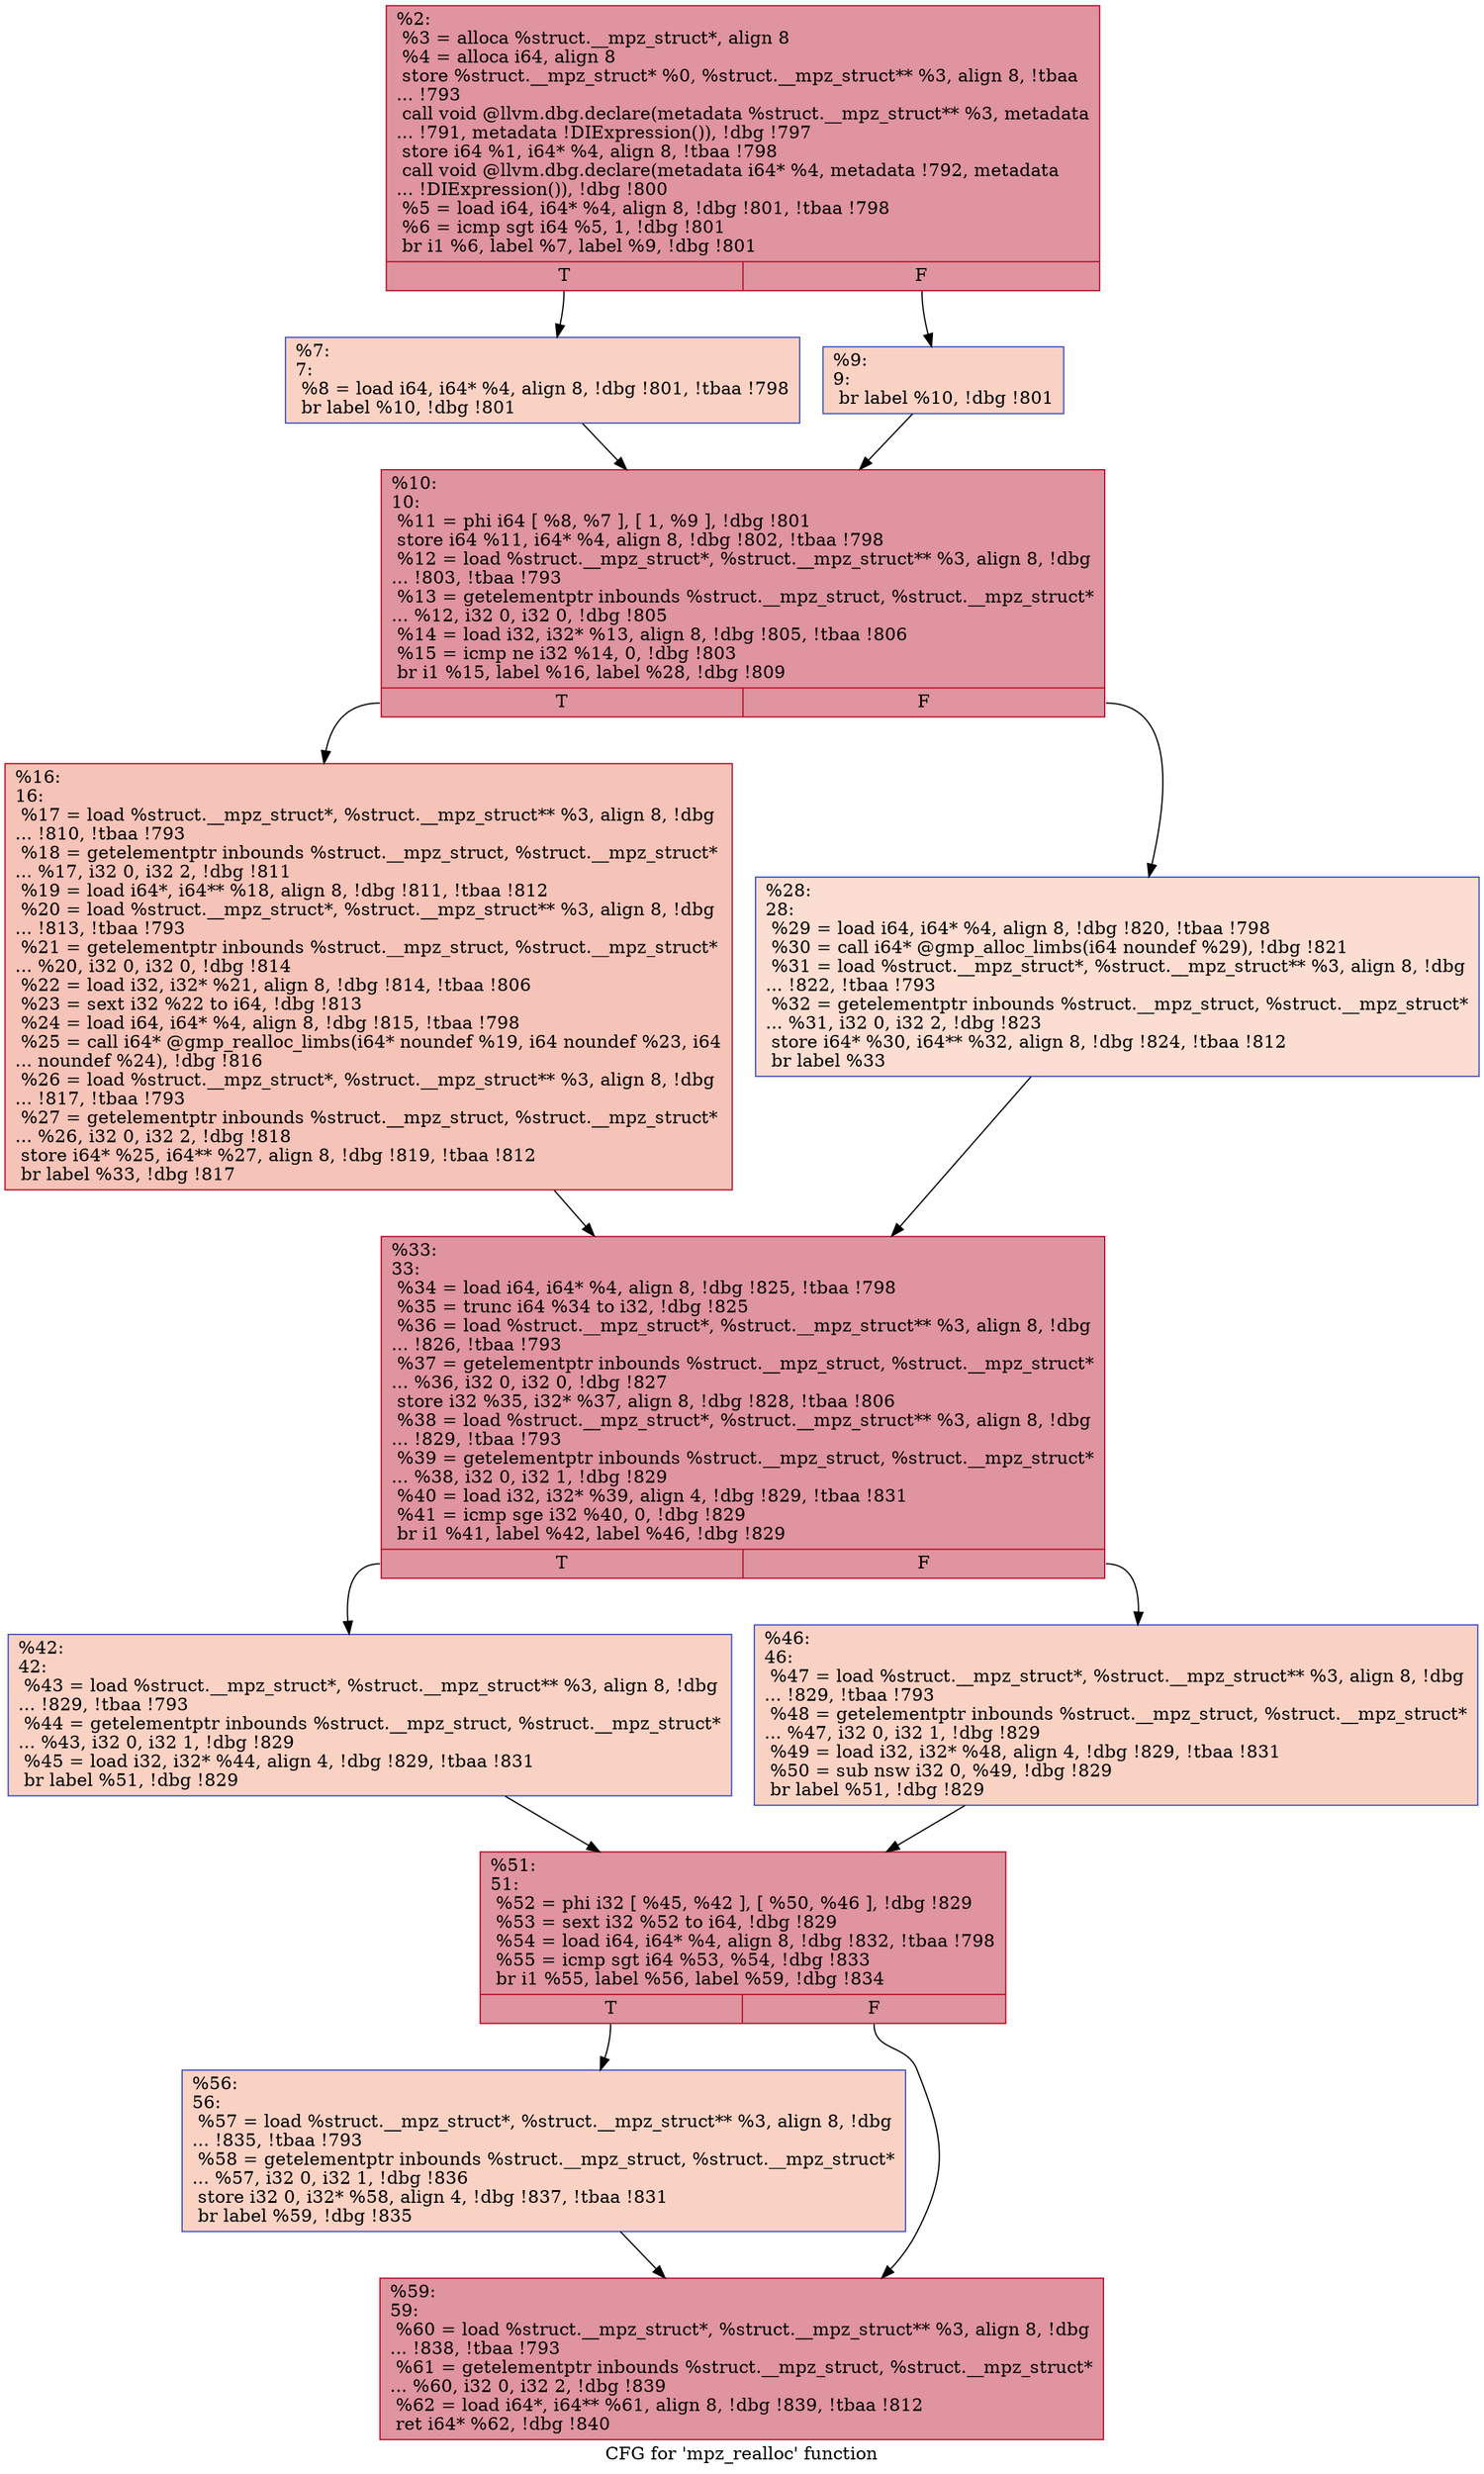 digraph "CFG for 'mpz_realloc' function" {
	label="CFG for 'mpz_realloc' function";

	Node0x2632ea0 [shape=record,color="#b70d28ff", style=filled, fillcolor="#b70d2870",label="{%2:\l  %3 = alloca %struct.__mpz_struct*, align 8\l  %4 = alloca i64, align 8\l  store %struct.__mpz_struct* %0, %struct.__mpz_struct** %3, align 8, !tbaa\l... !793\l  call void @llvm.dbg.declare(metadata %struct.__mpz_struct** %3, metadata\l... !791, metadata !DIExpression()), !dbg !797\l  store i64 %1, i64* %4, align 8, !tbaa !798\l  call void @llvm.dbg.declare(metadata i64* %4, metadata !792, metadata\l... !DIExpression()), !dbg !800\l  %5 = load i64, i64* %4, align 8, !dbg !801, !tbaa !798\l  %6 = icmp sgt i64 %5, 1, !dbg !801\l  br i1 %6, label %7, label %9, !dbg !801\l|{<s0>T|<s1>F}}"];
	Node0x2632ea0:s0 -> Node0x2632f60;
	Node0x2632ea0:s1 -> Node0x2632fb0;
	Node0x2632f60 [shape=record,color="#3d50c3ff", style=filled, fillcolor="#f4987a70",label="{%7:\l7:                                                \l  %8 = load i64, i64* %4, align 8, !dbg !801, !tbaa !798\l  br label %10, !dbg !801\l}"];
	Node0x2632f60 -> Node0x2633000;
	Node0x2632fb0 [shape=record,color="#3d50c3ff", style=filled, fillcolor="#f4987a70",label="{%9:\l9:                                                \l  br label %10, !dbg !801\l}"];
	Node0x2632fb0 -> Node0x2633000;
	Node0x2633000 [shape=record,color="#b70d28ff", style=filled, fillcolor="#b70d2870",label="{%10:\l10:                                               \l  %11 = phi i64 [ %8, %7 ], [ 1, %9 ], !dbg !801\l  store i64 %11, i64* %4, align 8, !dbg !802, !tbaa !798\l  %12 = load %struct.__mpz_struct*, %struct.__mpz_struct** %3, align 8, !dbg\l... !803, !tbaa !793\l  %13 = getelementptr inbounds %struct.__mpz_struct, %struct.__mpz_struct*\l... %12, i32 0, i32 0, !dbg !805\l  %14 = load i32, i32* %13, align 8, !dbg !805, !tbaa !806\l  %15 = icmp ne i32 %14, 0, !dbg !803\l  br i1 %15, label %16, label %28, !dbg !809\l|{<s0>T|<s1>F}}"];
	Node0x2633000:s0 -> Node0x2633050;
	Node0x2633000:s1 -> Node0x26330a0;
	Node0x2633050 [shape=record,color="#b70d28ff", style=filled, fillcolor="#e8765c70",label="{%16:\l16:                                               \l  %17 = load %struct.__mpz_struct*, %struct.__mpz_struct** %3, align 8, !dbg\l... !810, !tbaa !793\l  %18 = getelementptr inbounds %struct.__mpz_struct, %struct.__mpz_struct*\l... %17, i32 0, i32 2, !dbg !811\l  %19 = load i64*, i64** %18, align 8, !dbg !811, !tbaa !812\l  %20 = load %struct.__mpz_struct*, %struct.__mpz_struct** %3, align 8, !dbg\l... !813, !tbaa !793\l  %21 = getelementptr inbounds %struct.__mpz_struct, %struct.__mpz_struct*\l... %20, i32 0, i32 0, !dbg !814\l  %22 = load i32, i32* %21, align 8, !dbg !814, !tbaa !806\l  %23 = sext i32 %22 to i64, !dbg !813\l  %24 = load i64, i64* %4, align 8, !dbg !815, !tbaa !798\l  %25 = call i64* @gmp_realloc_limbs(i64* noundef %19, i64 noundef %23, i64\l... noundef %24), !dbg !816\l  %26 = load %struct.__mpz_struct*, %struct.__mpz_struct** %3, align 8, !dbg\l... !817, !tbaa !793\l  %27 = getelementptr inbounds %struct.__mpz_struct, %struct.__mpz_struct*\l... %26, i32 0, i32 2, !dbg !818\l  store i64* %25, i64** %27, align 8, !dbg !819, !tbaa !812\l  br label %33, !dbg !817\l}"];
	Node0x2633050 -> Node0x26330f0;
	Node0x26330a0 [shape=record,color="#3d50c3ff", style=filled, fillcolor="#f7b39670",label="{%28:\l28:                                               \l  %29 = load i64, i64* %4, align 8, !dbg !820, !tbaa !798\l  %30 = call i64* @gmp_alloc_limbs(i64 noundef %29), !dbg !821\l  %31 = load %struct.__mpz_struct*, %struct.__mpz_struct** %3, align 8, !dbg\l... !822, !tbaa !793\l  %32 = getelementptr inbounds %struct.__mpz_struct, %struct.__mpz_struct*\l... %31, i32 0, i32 2, !dbg !823\l  store i64* %30, i64** %32, align 8, !dbg !824, !tbaa !812\l  br label %33\l}"];
	Node0x26330a0 -> Node0x26330f0;
	Node0x26330f0 [shape=record,color="#b70d28ff", style=filled, fillcolor="#b70d2870",label="{%33:\l33:                                               \l  %34 = load i64, i64* %4, align 8, !dbg !825, !tbaa !798\l  %35 = trunc i64 %34 to i32, !dbg !825\l  %36 = load %struct.__mpz_struct*, %struct.__mpz_struct** %3, align 8, !dbg\l... !826, !tbaa !793\l  %37 = getelementptr inbounds %struct.__mpz_struct, %struct.__mpz_struct*\l... %36, i32 0, i32 0, !dbg !827\l  store i32 %35, i32* %37, align 8, !dbg !828, !tbaa !806\l  %38 = load %struct.__mpz_struct*, %struct.__mpz_struct** %3, align 8, !dbg\l... !829, !tbaa !793\l  %39 = getelementptr inbounds %struct.__mpz_struct, %struct.__mpz_struct*\l... %38, i32 0, i32 1, !dbg !829\l  %40 = load i32, i32* %39, align 4, !dbg !829, !tbaa !831\l  %41 = icmp sge i32 %40, 0, !dbg !829\l  br i1 %41, label %42, label %46, !dbg !829\l|{<s0>T|<s1>F}}"];
	Node0x26330f0:s0 -> Node0x2633140;
	Node0x26330f0:s1 -> Node0x2633190;
	Node0x2633140 [shape=record,color="#3d50c3ff", style=filled, fillcolor="#f4987a70",label="{%42:\l42:                                               \l  %43 = load %struct.__mpz_struct*, %struct.__mpz_struct** %3, align 8, !dbg\l... !829, !tbaa !793\l  %44 = getelementptr inbounds %struct.__mpz_struct, %struct.__mpz_struct*\l... %43, i32 0, i32 1, !dbg !829\l  %45 = load i32, i32* %44, align 4, !dbg !829, !tbaa !831\l  br label %51, !dbg !829\l}"];
	Node0x2633140 -> Node0x26331e0;
	Node0x2633190 [shape=record,color="#3d50c3ff", style=filled, fillcolor="#f4987a70",label="{%46:\l46:                                               \l  %47 = load %struct.__mpz_struct*, %struct.__mpz_struct** %3, align 8, !dbg\l... !829, !tbaa !793\l  %48 = getelementptr inbounds %struct.__mpz_struct, %struct.__mpz_struct*\l... %47, i32 0, i32 1, !dbg !829\l  %49 = load i32, i32* %48, align 4, !dbg !829, !tbaa !831\l  %50 = sub nsw i32 0, %49, !dbg !829\l  br label %51, !dbg !829\l}"];
	Node0x2633190 -> Node0x26331e0;
	Node0x26331e0 [shape=record,color="#b70d28ff", style=filled, fillcolor="#b70d2870",label="{%51:\l51:                                               \l  %52 = phi i32 [ %45, %42 ], [ %50, %46 ], !dbg !829\l  %53 = sext i32 %52 to i64, !dbg !829\l  %54 = load i64, i64* %4, align 8, !dbg !832, !tbaa !798\l  %55 = icmp sgt i64 %53, %54, !dbg !833\l  br i1 %55, label %56, label %59, !dbg !834\l|{<s0>T|<s1>F}}"];
	Node0x26331e0:s0 -> Node0x2633230;
	Node0x26331e0:s1 -> Node0x2633280;
	Node0x2633230 [shape=record,color="#3d50c3ff", style=filled, fillcolor="#f4987a70",label="{%56:\l56:                                               \l  %57 = load %struct.__mpz_struct*, %struct.__mpz_struct** %3, align 8, !dbg\l... !835, !tbaa !793\l  %58 = getelementptr inbounds %struct.__mpz_struct, %struct.__mpz_struct*\l... %57, i32 0, i32 1, !dbg !836\l  store i32 0, i32* %58, align 4, !dbg !837, !tbaa !831\l  br label %59, !dbg !835\l}"];
	Node0x2633230 -> Node0x2633280;
	Node0x2633280 [shape=record,color="#b70d28ff", style=filled, fillcolor="#b70d2870",label="{%59:\l59:                                               \l  %60 = load %struct.__mpz_struct*, %struct.__mpz_struct** %3, align 8, !dbg\l... !838, !tbaa !793\l  %61 = getelementptr inbounds %struct.__mpz_struct, %struct.__mpz_struct*\l... %60, i32 0, i32 2, !dbg !839\l  %62 = load i64*, i64** %61, align 8, !dbg !839, !tbaa !812\l  ret i64* %62, !dbg !840\l}"];
}
